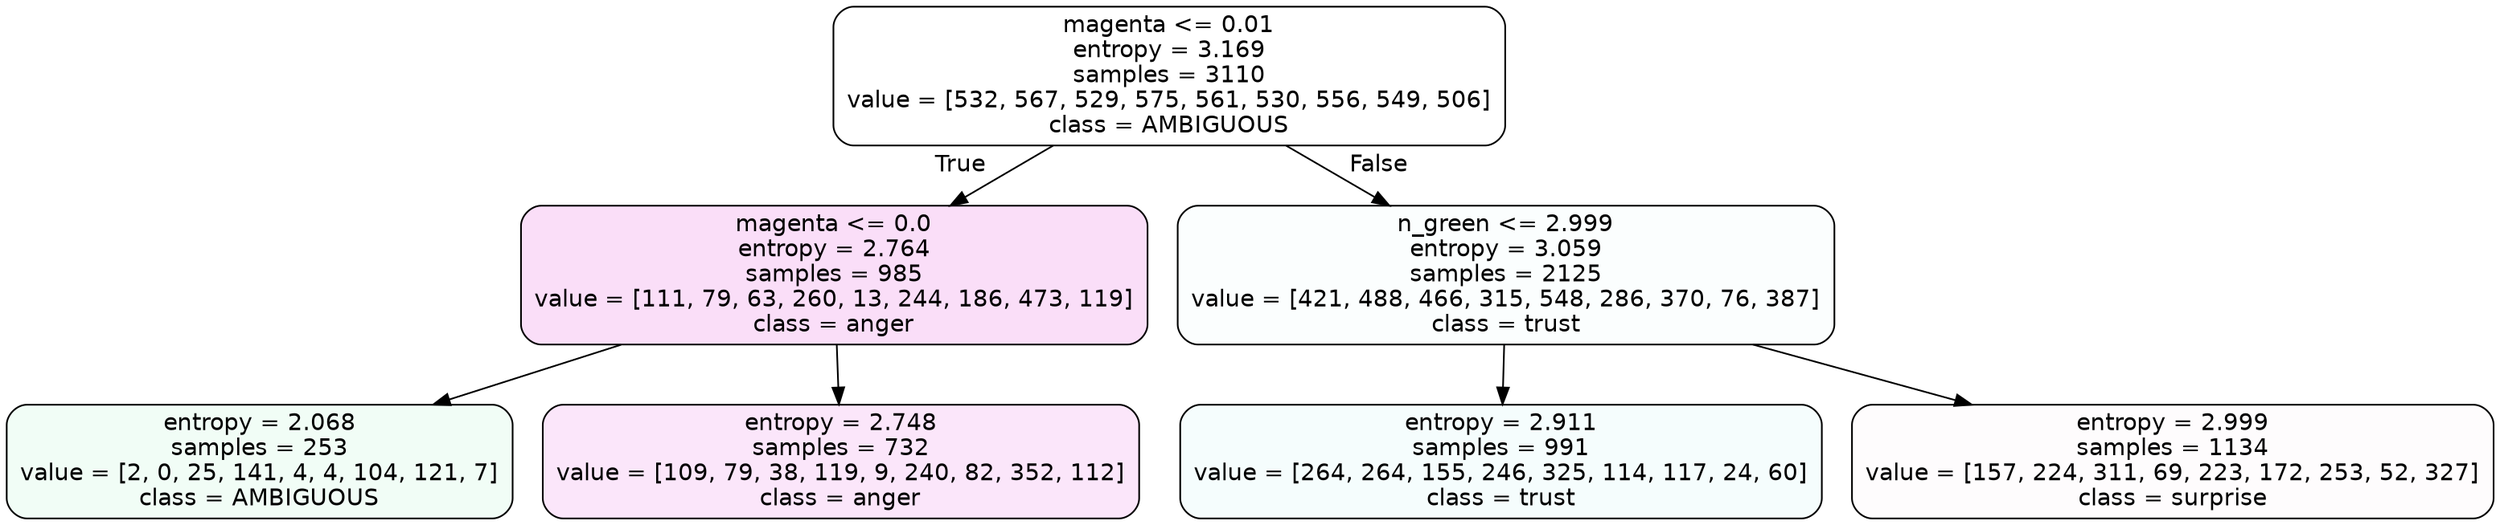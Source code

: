 digraph Tree {
node [shape=box, style="filled, rounded", color="black", fontname=helvetica] ;
edge [fontname=helvetica] ;
0 [label="magenta <= 0.01\nentropy = 3.169\nsamples = 3110\nvalue = [532, 567, 529, 575, 561, 530, 556, 549, 506]\nclass = AMBIGUOUS", fillcolor="#39e58100"] ;
1 [label="magenta <= 0.0\nentropy = 2.764\nsamples = 985\nvalue = [111, 79, 63, 260, 13, 244, 186, 473, 119]\nclass = anger", fillcolor="#e539d72a"] ;
0 -> 1 [labeldistance=2.5, labelangle=45, headlabel="True"] ;
2 [label="entropy = 2.068\nsamples = 253\nvalue = [2, 0, 25, 141, 4, 4, 104, 121, 7]\nclass = AMBIGUOUS", fillcolor="#39e58112"] ;
1 -> 2 ;
3 [label="entropy = 2.748\nsamples = 732\nvalue = [109, 79, 38, 119, 9, 240, 82, 352, 112]\nclass = anger", fillcolor="#e539d720"] ;
1 -> 3 ;
4 [label="n_green <= 2.999\nentropy = 3.059\nsamples = 2125\nvalue = [421, 488, 466, 315, 548, 286, 370, 76, 387]\nclass = trust", fillcolor="#39d7e505"] ;
0 -> 4 [labeldistance=2.5, labelangle=-45, headlabel="False"] ;
5 [label="entropy = 2.911\nsamples = 991\nvalue = [264, 264, 155, 246, 325, 114, 117, 24, 60]\nclass = trust", fillcolor="#39d7e50c"] ;
4 -> 5 ;
6 [label="entropy = 2.999\nsamples = 1134\nvalue = [157, 224, 311, 69, 223, 172, 253, 52, 327]\nclass = surprise", fillcolor="#e5396403"] ;
4 -> 6 ;
}